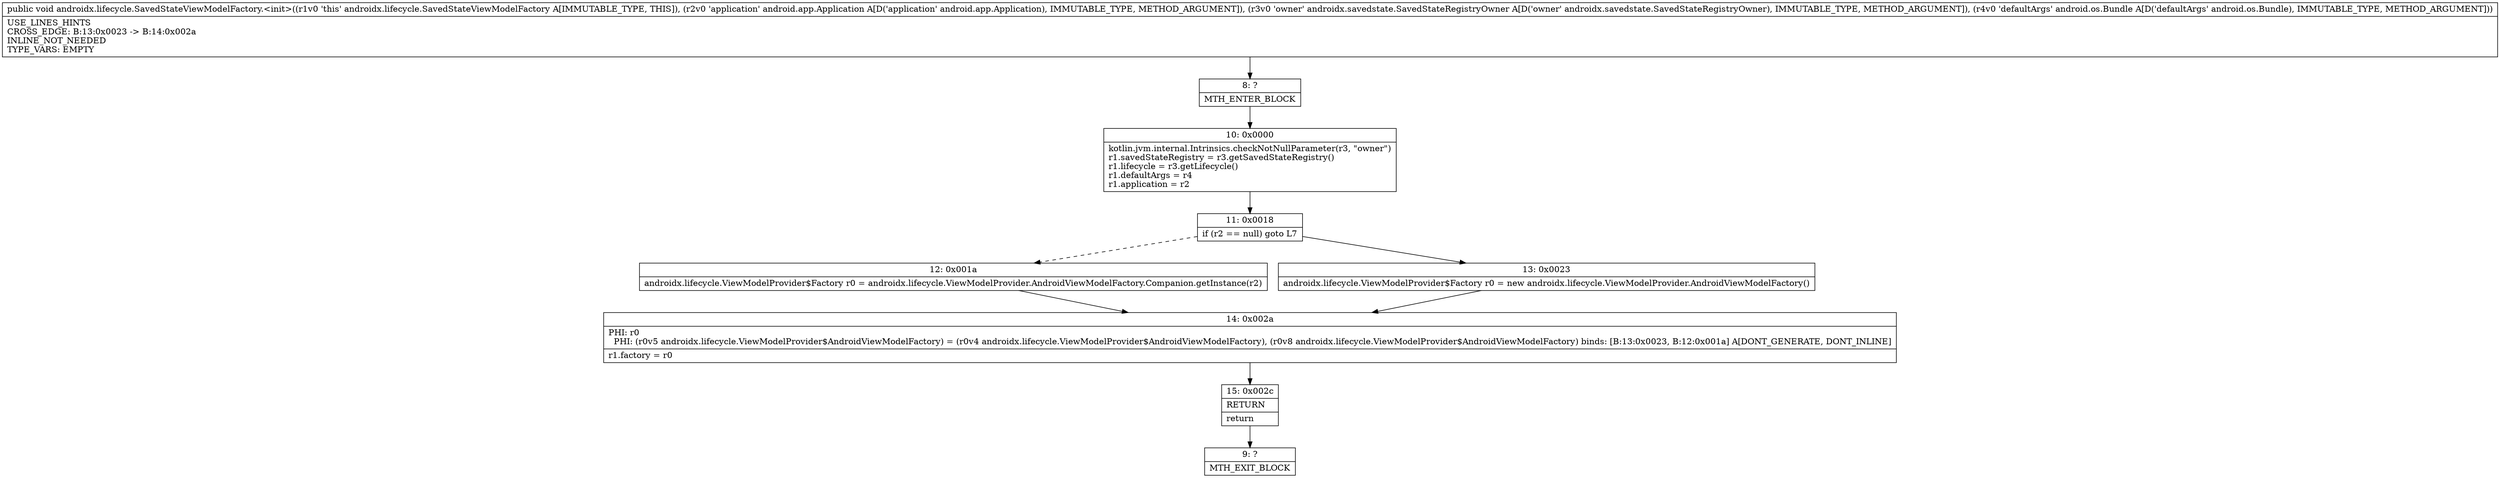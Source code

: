 digraph "CFG forandroidx.lifecycle.SavedStateViewModelFactory.\<init\>(Landroid\/app\/Application;Landroidx\/savedstate\/SavedStateRegistryOwner;Landroid\/os\/Bundle;)V" {
Node_8 [shape=record,label="{8\:\ ?|MTH_ENTER_BLOCK\l}"];
Node_10 [shape=record,label="{10\:\ 0x0000|kotlin.jvm.internal.Intrinsics.checkNotNullParameter(r3, \"owner\")\lr1.savedStateRegistry = r3.getSavedStateRegistry()\lr1.lifecycle = r3.getLifecycle()\lr1.defaultArgs = r4\lr1.application = r2\l}"];
Node_11 [shape=record,label="{11\:\ 0x0018|if (r2 == null) goto L7\l}"];
Node_12 [shape=record,label="{12\:\ 0x001a|androidx.lifecycle.ViewModelProvider$Factory r0 = androidx.lifecycle.ViewModelProvider.AndroidViewModelFactory.Companion.getInstance(r2)\l}"];
Node_14 [shape=record,label="{14\:\ 0x002a|PHI: r0 \l  PHI: (r0v5 androidx.lifecycle.ViewModelProvider$AndroidViewModelFactory) = (r0v4 androidx.lifecycle.ViewModelProvider$AndroidViewModelFactory), (r0v8 androidx.lifecycle.ViewModelProvider$AndroidViewModelFactory) binds: [B:13:0x0023, B:12:0x001a] A[DONT_GENERATE, DONT_INLINE]\l|r1.factory = r0\l}"];
Node_15 [shape=record,label="{15\:\ 0x002c|RETURN\l|return\l}"];
Node_9 [shape=record,label="{9\:\ ?|MTH_EXIT_BLOCK\l}"];
Node_13 [shape=record,label="{13\:\ 0x0023|androidx.lifecycle.ViewModelProvider$Factory r0 = new androidx.lifecycle.ViewModelProvider.AndroidViewModelFactory()\l}"];
MethodNode[shape=record,label="{public void androidx.lifecycle.SavedStateViewModelFactory.\<init\>((r1v0 'this' androidx.lifecycle.SavedStateViewModelFactory A[IMMUTABLE_TYPE, THIS]), (r2v0 'application' android.app.Application A[D('application' android.app.Application), IMMUTABLE_TYPE, METHOD_ARGUMENT]), (r3v0 'owner' androidx.savedstate.SavedStateRegistryOwner A[D('owner' androidx.savedstate.SavedStateRegistryOwner), IMMUTABLE_TYPE, METHOD_ARGUMENT]), (r4v0 'defaultArgs' android.os.Bundle A[D('defaultArgs' android.os.Bundle), IMMUTABLE_TYPE, METHOD_ARGUMENT]))  | USE_LINES_HINTS\lCROSS_EDGE: B:13:0x0023 \-\> B:14:0x002a\lINLINE_NOT_NEEDED\lTYPE_VARS: EMPTY\l}"];
MethodNode -> Node_8;Node_8 -> Node_10;
Node_10 -> Node_11;
Node_11 -> Node_12[style=dashed];
Node_11 -> Node_13;
Node_12 -> Node_14;
Node_14 -> Node_15;
Node_15 -> Node_9;
Node_13 -> Node_14;
}


